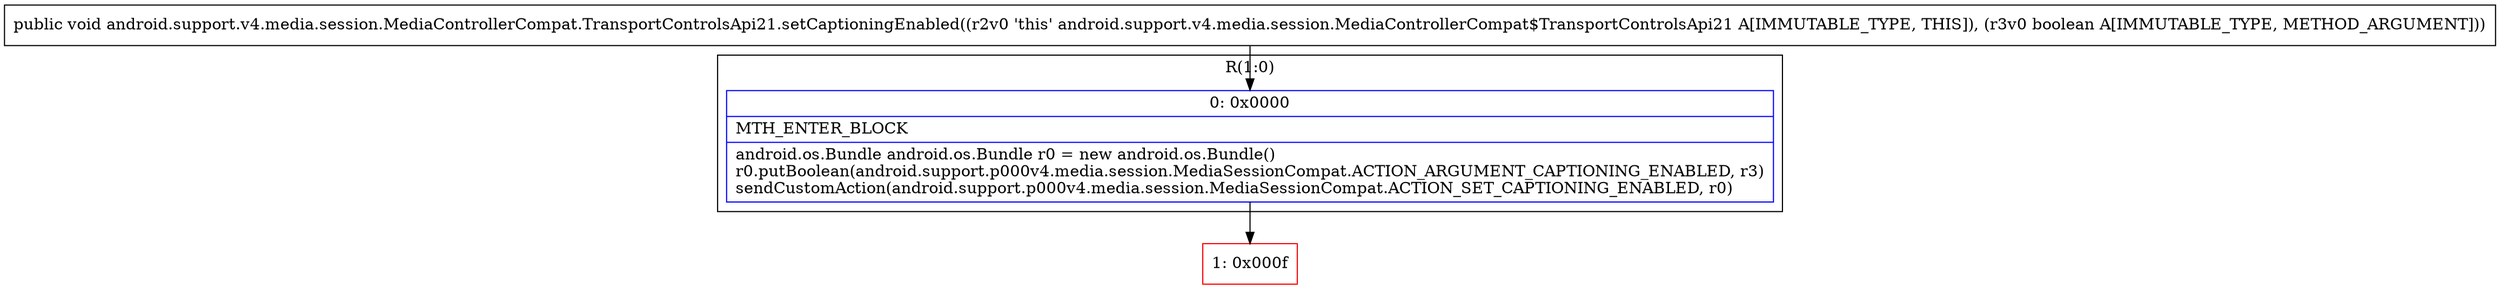digraph "CFG forandroid.support.v4.media.session.MediaControllerCompat.TransportControlsApi21.setCaptioningEnabled(Z)V" {
subgraph cluster_Region_630975916 {
label = "R(1:0)";
node [shape=record,color=blue];
Node_0 [shape=record,label="{0\:\ 0x0000|MTH_ENTER_BLOCK\l|android.os.Bundle android.os.Bundle r0 = new android.os.Bundle()\lr0.putBoolean(android.support.p000v4.media.session.MediaSessionCompat.ACTION_ARGUMENT_CAPTIONING_ENABLED, r3)\lsendCustomAction(android.support.p000v4.media.session.MediaSessionCompat.ACTION_SET_CAPTIONING_ENABLED, r0)\l}"];
}
Node_1 [shape=record,color=red,label="{1\:\ 0x000f}"];
MethodNode[shape=record,label="{public void android.support.v4.media.session.MediaControllerCompat.TransportControlsApi21.setCaptioningEnabled((r2v0 'this' android.support.v4.media.session.MediaControllerCompat$TransportControlsApi21 A[IMMUTABLE_TYPE, THIS]), (r3v0 boolean A[IMMUTABLE_TYPE, METHOD_ARGUMENT])) }"];
MethodNode -> Node_0;
Node_0 -> Node_1;
}

